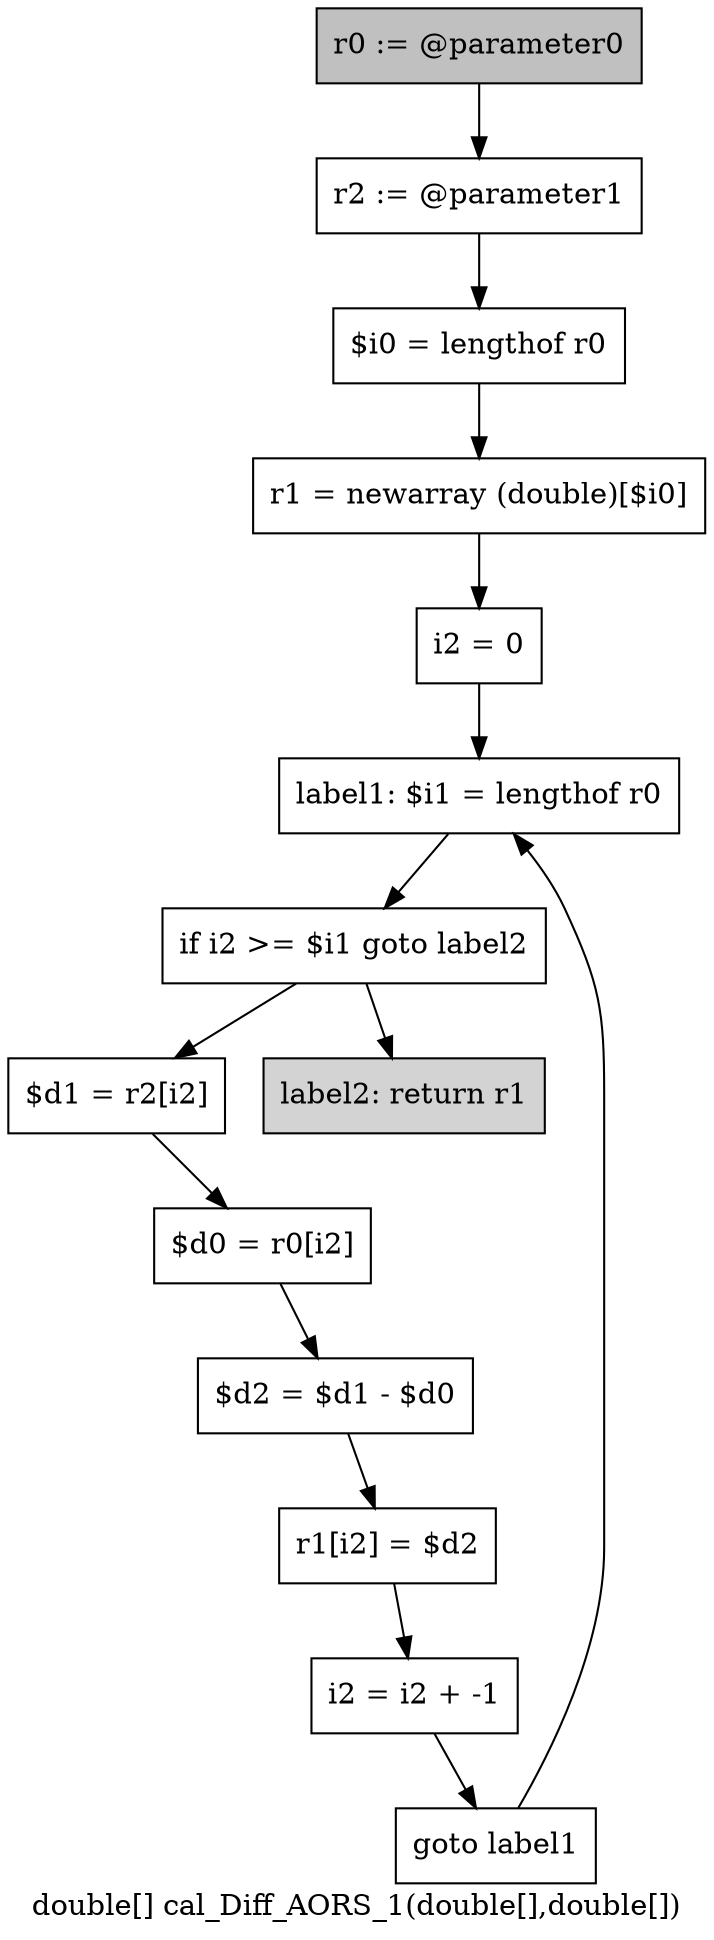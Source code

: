 digraph "double[] cal_Diff_AORS_1(double[],double[])" {
    label="double[] cal_Diff_AORS_1(double[],double[])";
    node [shape=box];
    "0" [style=filled,fillcolor=gray,label="r0 := @parameter0",];
    "1" [label="r2 := @parameter1",];
    "0"->"1";
    "2" [label="$i0 = lengthof r0",];
    "1"->"2";
    "3" [label="r1 = newarray (double)[$i0]",];
    "2"->"3";
    "4" [label="i2 = 0",];
    "3"->"4";
    "5" [label="label1: $i1 = lengthof r0",];
    "4"->"5";
    "6" [label="if i2 >= $i1 goto label2",];
    "5"->"6";
    "7" [label="$d1 = r2[i2]",];
    "6"->"7";
    "13" [style=filled,fillcolor=lightgray,label="label2: return r1",];
    "6"->"13";
    "8" [label="$d0 = r0[i2]",];
    "7"->"8";
    "9" [label="$d2 = $d1 - $d0",];
    "8"->"9";
    "10" [label="r1[i2] = $d2",];
    "9"->"10";
    "11" [label="i2 = i2 + -1",];
    "10"->"11";
    "12" [label="goto label1",];
    "11"->"12";
    "12"->"5";
}
